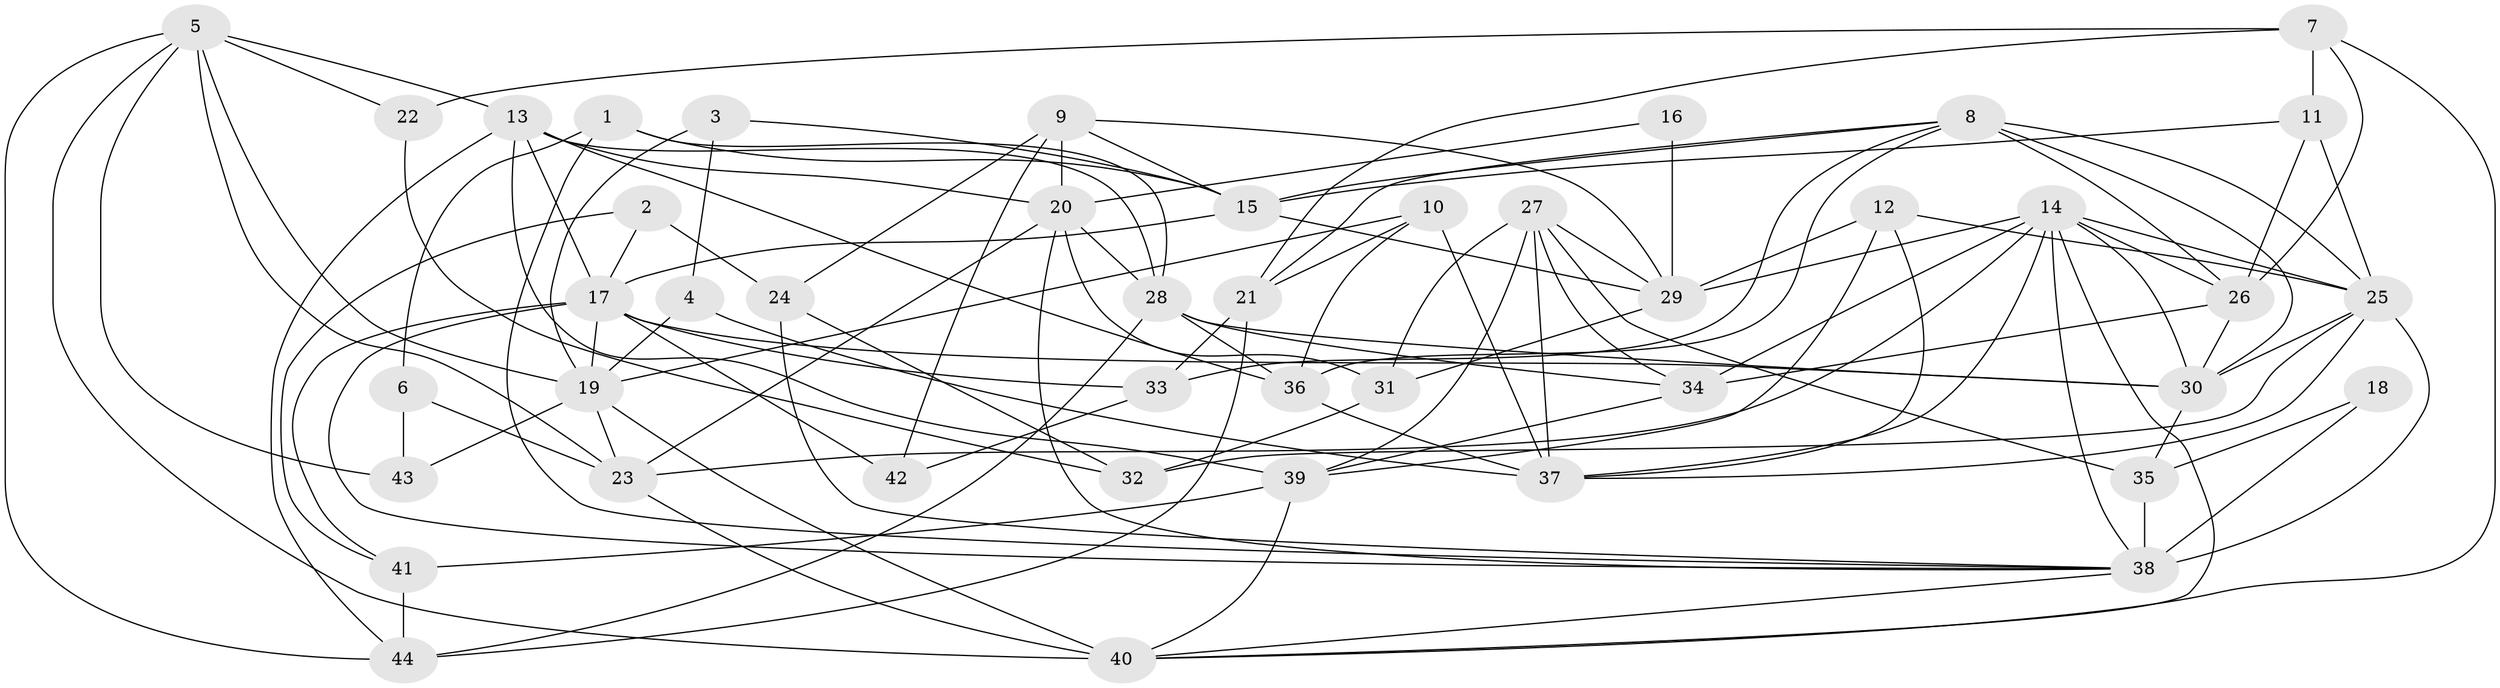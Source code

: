 // original degree distribution, {2: 0.07954545454545454, 3: 0.3409090909090909, 5: 0.20454545454545456, 4: 0.26136363636363635, 6: 0.045454545454545456, 7: 0.06818181818181818}
// Generated by graph-tools (version 1.1) at 2025/01/03/09/25 03:01:59]
// undirected, 44 vertices, 116 edges
graph export_dot {
graph [start="1"]
  node [color=gray90,style=filled];
  1;
  2;
  3;
  4;
  5;
  6;
  7;
  8;
  9;
  10;
  11;
  12;
  13;
  14;
  15;
  16;
  17;
  18;
  19;
  20;
  21;
  22;
  23;
  24;
  25;
  26;
  27;
  28;
  29;
  30;
  31;
  32;
  33;
  34;
  35;
  36;
  37;
  38;
  39;
  40;
  41;
  42;
  43;
  44;
  1 -- 6 [weight=2.0];
  1 -- 15 [weight=1.0];
  1 -- 28 [weight=1.0];
  1 -- 38 [weight=1.0];
  2 -- 17 [weight=1.0];
  2 -- 24 [weight=1.0];
  2 -- 41 [weight=1.0];
  3 -- 4 [weight=1.0];
  3 -- 15 [weight=1.0];
  3 -- 19 [weight=1.0];
  4 -- 19 [weight=1.0];
  4 -- 37 [weight=1.0];
  5 -- 13 [weight=1.0];
  5 -- 19 [weight=1.0];
  5 -- 22 [weight=2.0];
  5 -- 23 [weight=1.0];
  5 -- 40 [weight=2.0];
  5 -- 43 [weight=1.0];
  5 -- 44 [weight=1.0];
  6 -- 23 [weight=1.0];
  6 -- 43 [weight=1.0];
  7 -- 11 [weight=1.0];
  7 -- 21 [weight=1.0];
  7 -- 22 [weight=1.0];
  7 -- 26 [weight=1.0];
  7 -- 40 [weight=1.0];
  8 -- 15 [weight=1.0];
  8 -- 21 [weight=1.0];
  8 -- 25 [weight=2.0];
  8 -- 26 [weight=1.0];
  8 -- 30 [weight=1.0];
  8 -- 33 [weight=1.0];
  8 -- 36 [weight=1.0];
  9 -- 15 [weight=1.0];
  9 -- 20 [weight=1.0];
  9 -- 24 [weight=1.0];
  9 -- 29 [weight=1.0];
  9 -- 42 [weight=1.0];
  10 -- 19 [weight=1.0];
  10 -- 21 [weight=1.0];
  10 -- 36 [weight=1.0];
  10 -- 37 [weight=1.0];
  11 -- 15 [weight=1.0];
  11 -- 25 [weight=1.0];
  11 -- 26 [weight=1.0];
  12 -- 25 [weight=1.0];
  12 -- 29 [weight=2.0];
  12 -- 37 [weight=1.0];
  12 -- 39 [weight=1.0];
  13 -- 17 [weight=1.0];
  13 -- 20 [weight=1.0];
  13 -- 28 [weight=1.0];
  13 -- 36 [weight=1.0];
  13 -- 39 [weight=1.0];
  13 -- 44 [weight=1.0];
  14 -- 23 [weight=1.0];
  14 -- 25 [weight=1.0];
  14 -- 26 [weight=1.0];
  14 -- 29 [weight=1.0];
  14 -- 30 [weight=1.0];
  14 -- 34 [weight=2.0];
  14 -- 37 [weight=1.0];
  14 -- 38 [weight=1.0];
  14 -- 40 [weight=1.0];
  15 -- 17 [weight=1.0];
  15 -- 29 [weight=1.0];
  16 -- 20 [weight=1.0];
  16 -- 29 [weight=2.0];
  17 -- 19 [weight=1.0];
  17 -- 30 [weight=1.0];
  17 -- 33 [weight=1.0];
  17 -- 38 [weight=1.0];
  17 -- 41 [weight=1.0];
  17 -- 42 [weight=1.0];
  18 -- 35 [weight=1.0];
  18 -- 38 [weight=2.0];
  19 -- 23 [weight=1.0];
  19 -- 40 [weight=1.0];
  19 -- 43 [weight=1.0];
  20 -- 23 [weight=1.0];
  20 -- 28 [weight=1.0];
  20 -- 31 [weight=1.0];
  20 -- 38 [weight=1.0];
  21 -- 33 [weight=1.0];
  21 -- 44 [weight=1.0];
  22 -- 32 [weight=1.0];
  23 -- 40 [weight=1.0];
  24 -- 32 [weight=1.0];
  24 -- 38 [weight=1.0];
  25 -- 30 [weight=1.0];
  25 -- 32 [weight=1.0];
  25 -- 37 [weight=1.0];
  25 -- 38 [weight=2.0];
  26 -- 30 [weight=2.0];
  26 -- 34 [weight=1.0];
  27 -- 29 [weight=1.0];
  27 -- 31 [weight=1.0];
  27 -- 34 [weight=1.0];
  27 -- 35 [weight=1.0];
  27 -- 37 [weight=1.0];
  27 -- 39 [weight=1.0];
  28 -- 30 [weight=1.0];
  28 -- 34 [weight=1.0];
  28 -- 36 [weight=1.0];
  28 -- 44 [weight=1.0];
  29 -- 31 [weight=1.0];
  30 -- 35 [weight=1.0];
  31 -- 32 [weight=1.0];
  33 -- 42 [weight=1.0];
  34 -- 39 [weight=1.0];
  35 -- 38 [weight=3.0];
  36 -- 37 [weight=1.0];
  38 -- 40 [weight=1.0];
  39 -- 40 [weight=1.0];
  39 -- 41 [weight=2.0];
  41 -- 44 [weight=1.0];
}
